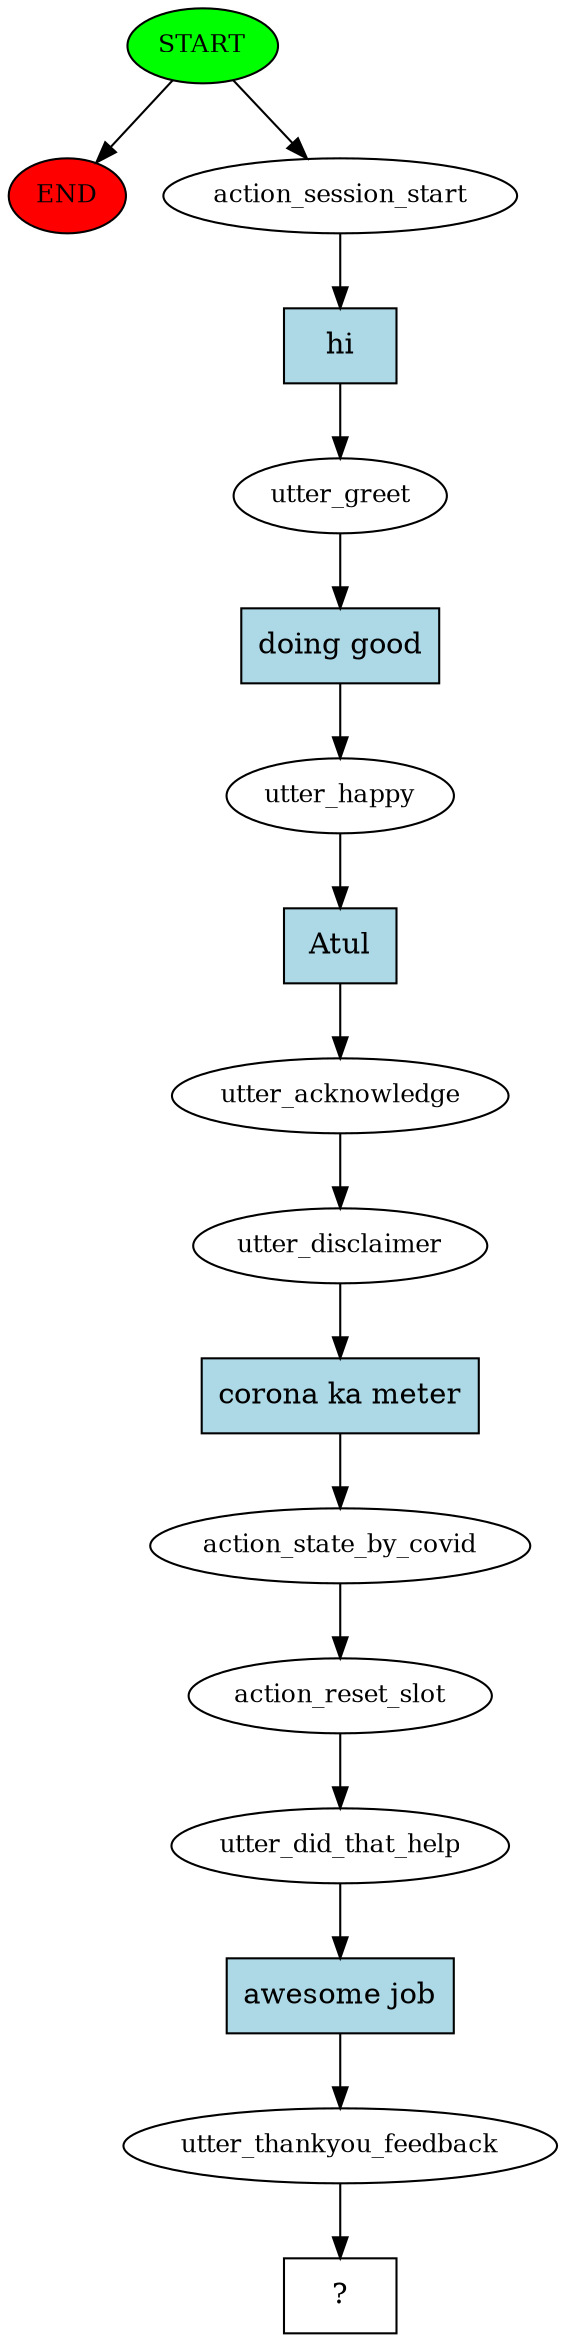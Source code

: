 digraph  {
0 [class="start active", fillcolor=green, fontsize=12, label=START, style=filled];
"-1" [class=end, fillcolor=red, fontsize=12, label=END, style=filled];
1 [class=active, fontsize=12, label=action_session_start];
2 [class=active, fontsize=12, label=utter_greet];
3 [class=active, fontsize=12, label=utter_happy];
4 [class=active, fontsize=12, label=utter_acknowledge];
5 [class=active, fontsize=12, label=utter_disclaimer];
6 [class=active, fontsize=12, label=action_state_by_covid];
7 [class=active, fontsize=12, label=action_reset_slot];
8 [class=active, fontsize=12, label=utter_did_that_help];
9 [class=active, fontsize=12, label=utter_thankyou_feedback];
10 [class="intent dashed active", label="  ?  ", shape=rect];
11 [class="intent active", fillcolor=lightblue, label=hi, shape=rect, style=filled];
12 [class="intent active", fillcolor=lightblue, label="doing good", shape=rect, style=filled];
13 [class="intent active", fillcolor=lightblue, label=Atul, shape=rect, style=filled];
14 [class="intent active", fillcolor=lightblue, label="corona ka meter", shape=rect, style=filled];
15 [class="intent active", fillcolor=lightblue, label="awesome job", shape=rect, style=filled];
0 -> "-1"  [class="", key=NONE, label=""];
0 -> 1  [class=active, key=NONE, label=""];
1 -> 11  [class=active, key=0];
2 -> 12  [class=active, key=0];
3 -> 13  [class=active, key=0];
4 -> 5  [class=active, key=NONE, label=""];
5 -> 14  [class=active, key=0];
6 -> 7  [class=active, key=NONE, label=""];
7 -> 8  [class=active, key=NONE, label=""];
8 -> 15  [class=active, key=0];
9 -> 10  [class=active, key=NONE, label=""];
11 -> 2  [class=active, key=0];
12 -> 3  [class=active, key=0];
13 -> 4  [class=active, key=0];
14 -> 6  [class=active, key=0];
15 -> 9  [class=active, key=0];
}
